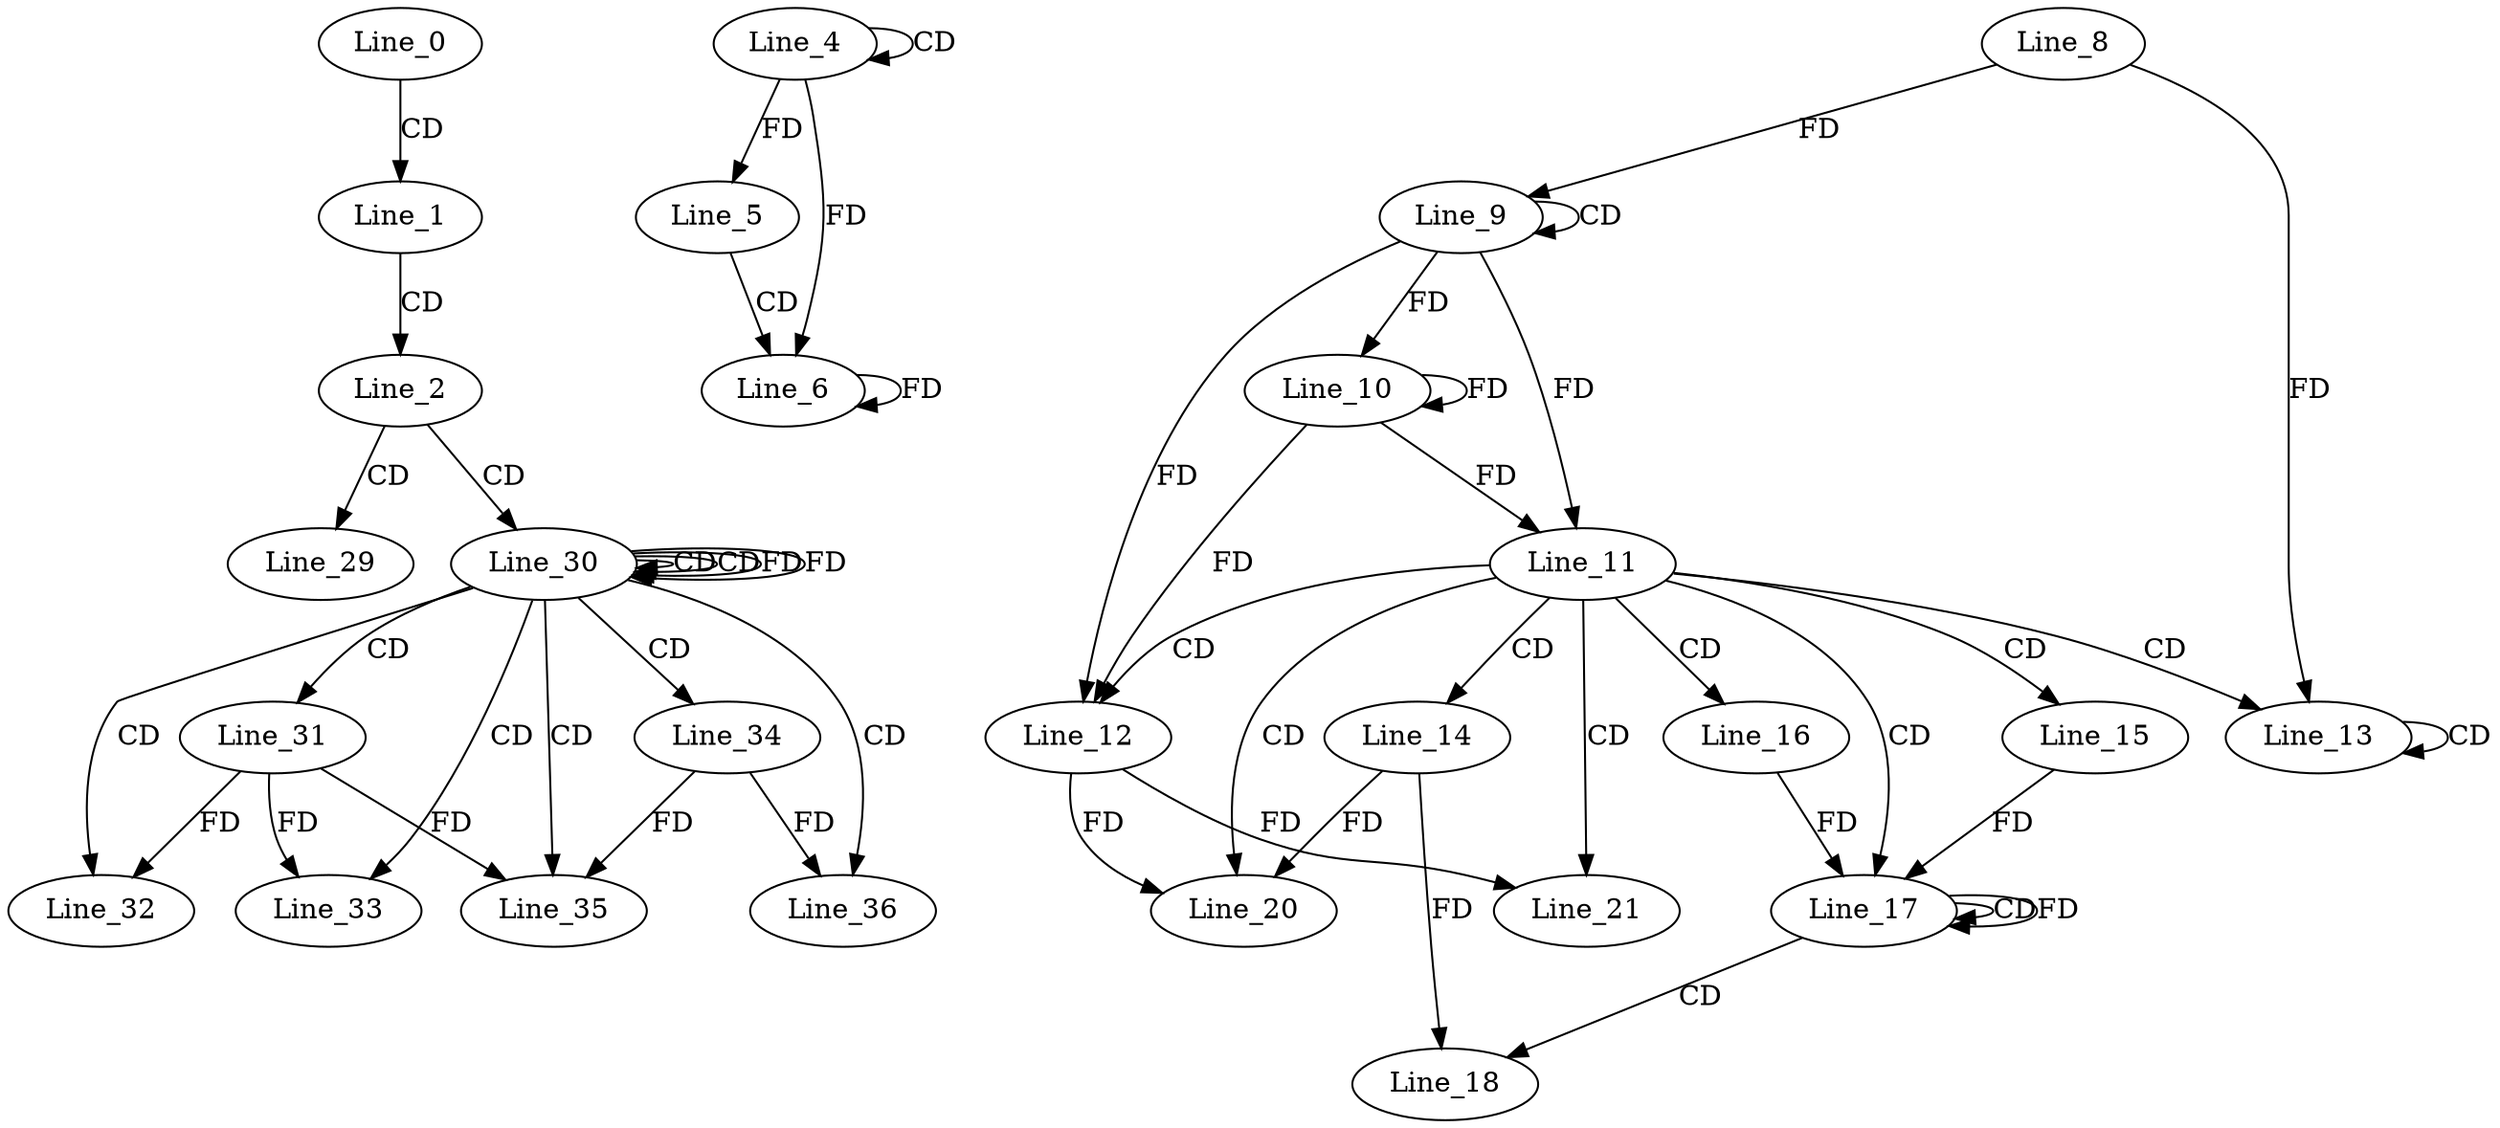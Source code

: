 digraph G {
  Line_0;
  Line_1;
  Line_2;
  Line_4;
  Line_4;
  Line_5;
  Line_5;
  Line_6;
  Line_6;
  Line_9;
  Line_9;
  Line_8;
  Line_10;
  Line_10;
  Line_10;
  Line_11;
  Line_11;
  Line_11;
  Line_12;
  Line_12;
  Line_12;
  Line_13;
  Line_13;
  Line_14;
  Line_15;
  Line_16;
  Line_17;
  Line_17;
  Line_17;
  Line_18;
  Line_20;
  Line_20;
  Line_21;
  Line_29;
  Line_30;
  Line_30;
  Line_30;
  Line_31;
  Line_32;
  Line_33;
  Line_34;
  Line_35;
  Line_35;
  Line_36;
  Line_0 -> Line_1 [ label="CD" ];
  Line_1 -> Line_2 [ label="CD" ];
  Line_4 -> Line_4 [ label="CD" ];
  Line_4 -> Line_5 [ label="FD" ];
  Line_5 -> Line_6 [ label="CD" ];
  Line_4 -> Line_6 [ label="FD" ];
  Line_6 -> Line_6 [ label="FD" ];
  Line_9 -> Line_9 [ label="CD" ];
  Line_8 -> Line_9 [ label="FD" ];
  Line_9 -> Line_10 [ label="FD" ];
  Line_10 -> Line_10 [ label="FD" ];
  Line_9 -> Line_11 [ label="FD" ];
  Line_10 -> Line_11 [ label="FD" ];
  Line_11 -> Line_12 [ label="CD" ];
  Line_9 -> Line_12 [ label="FD" ];
  Line_10 -> Line_12 [ label="FD" ];
  Line_11 -> Line_13 [ label="CD" ];
  Line_13 -> Line_13 [ label="CD" ];
  Line_8 -> Line_13 [ label="FD" ];
  Line_11 -> Line_14 [ label="CD" ];
  Line_11 -> Line_15 [ label="CD" ];
  Line_11 -> Line_16 [ label="CD" ];
  Line_11 -> Line_17 [ label="CD" ];
  Line_17 -> Line_17 [ label="CD" ];
  Line_17 -> Line_17 [ label="FD" ];
  Line_16 -> Line_17 [ label="FD" ];
  Line_15 -> Line_17 [ label="FD" ];
  Line_17 -> Line_18 [ label="CD" ];
  Line_14 -> Line_18 [ label="FD" ];
  Line_11 -> Line_20 [ label="CD" ];
  Line_12 -> Line_20 [ label="FD" ];
  Line_14 -> Line_20 [ label="FD" ];
  Line_11 -> Line_21 [ label="CD" ];
  Line_12 -> Line_21 [ label="FD" ];
  Line_2 -> Line_29 [ label="CD" ];
  Line_2 -> Line_30 [ label="CD" ];
  Line_30 -> Line_30 [ label="CD" ];
  Line_30 -> Line_30 [ label="CD" ];
  Line_30 -> Line_30 [ label="FD" ];
  Line_30 -> Line_31 [ label="CD" ];
  Line_30 -> Line_32 [ label="CD" ];
  Line_31 -> Line_32 [ label="FD" ];
  Line_30 -> Line_33 [ label="CD" ];
  Line_31 -> Line_33 [ label="FD" ];
  Line_30 -> Line_34 [ label="CD" ];
  Line_30 -> Line_35 [ label="CD" ];
  Line_34 -> Line_35 [ label="FD" ];
  Line_31 -> Line_35 [ label="FD" ];
  Line_30 -> Line_36 [ label="CD" ];
  Line_34 -> Line_36 [ label="FD" ];
  Line_30 -> Line_30 [ label="FD" ];
}
